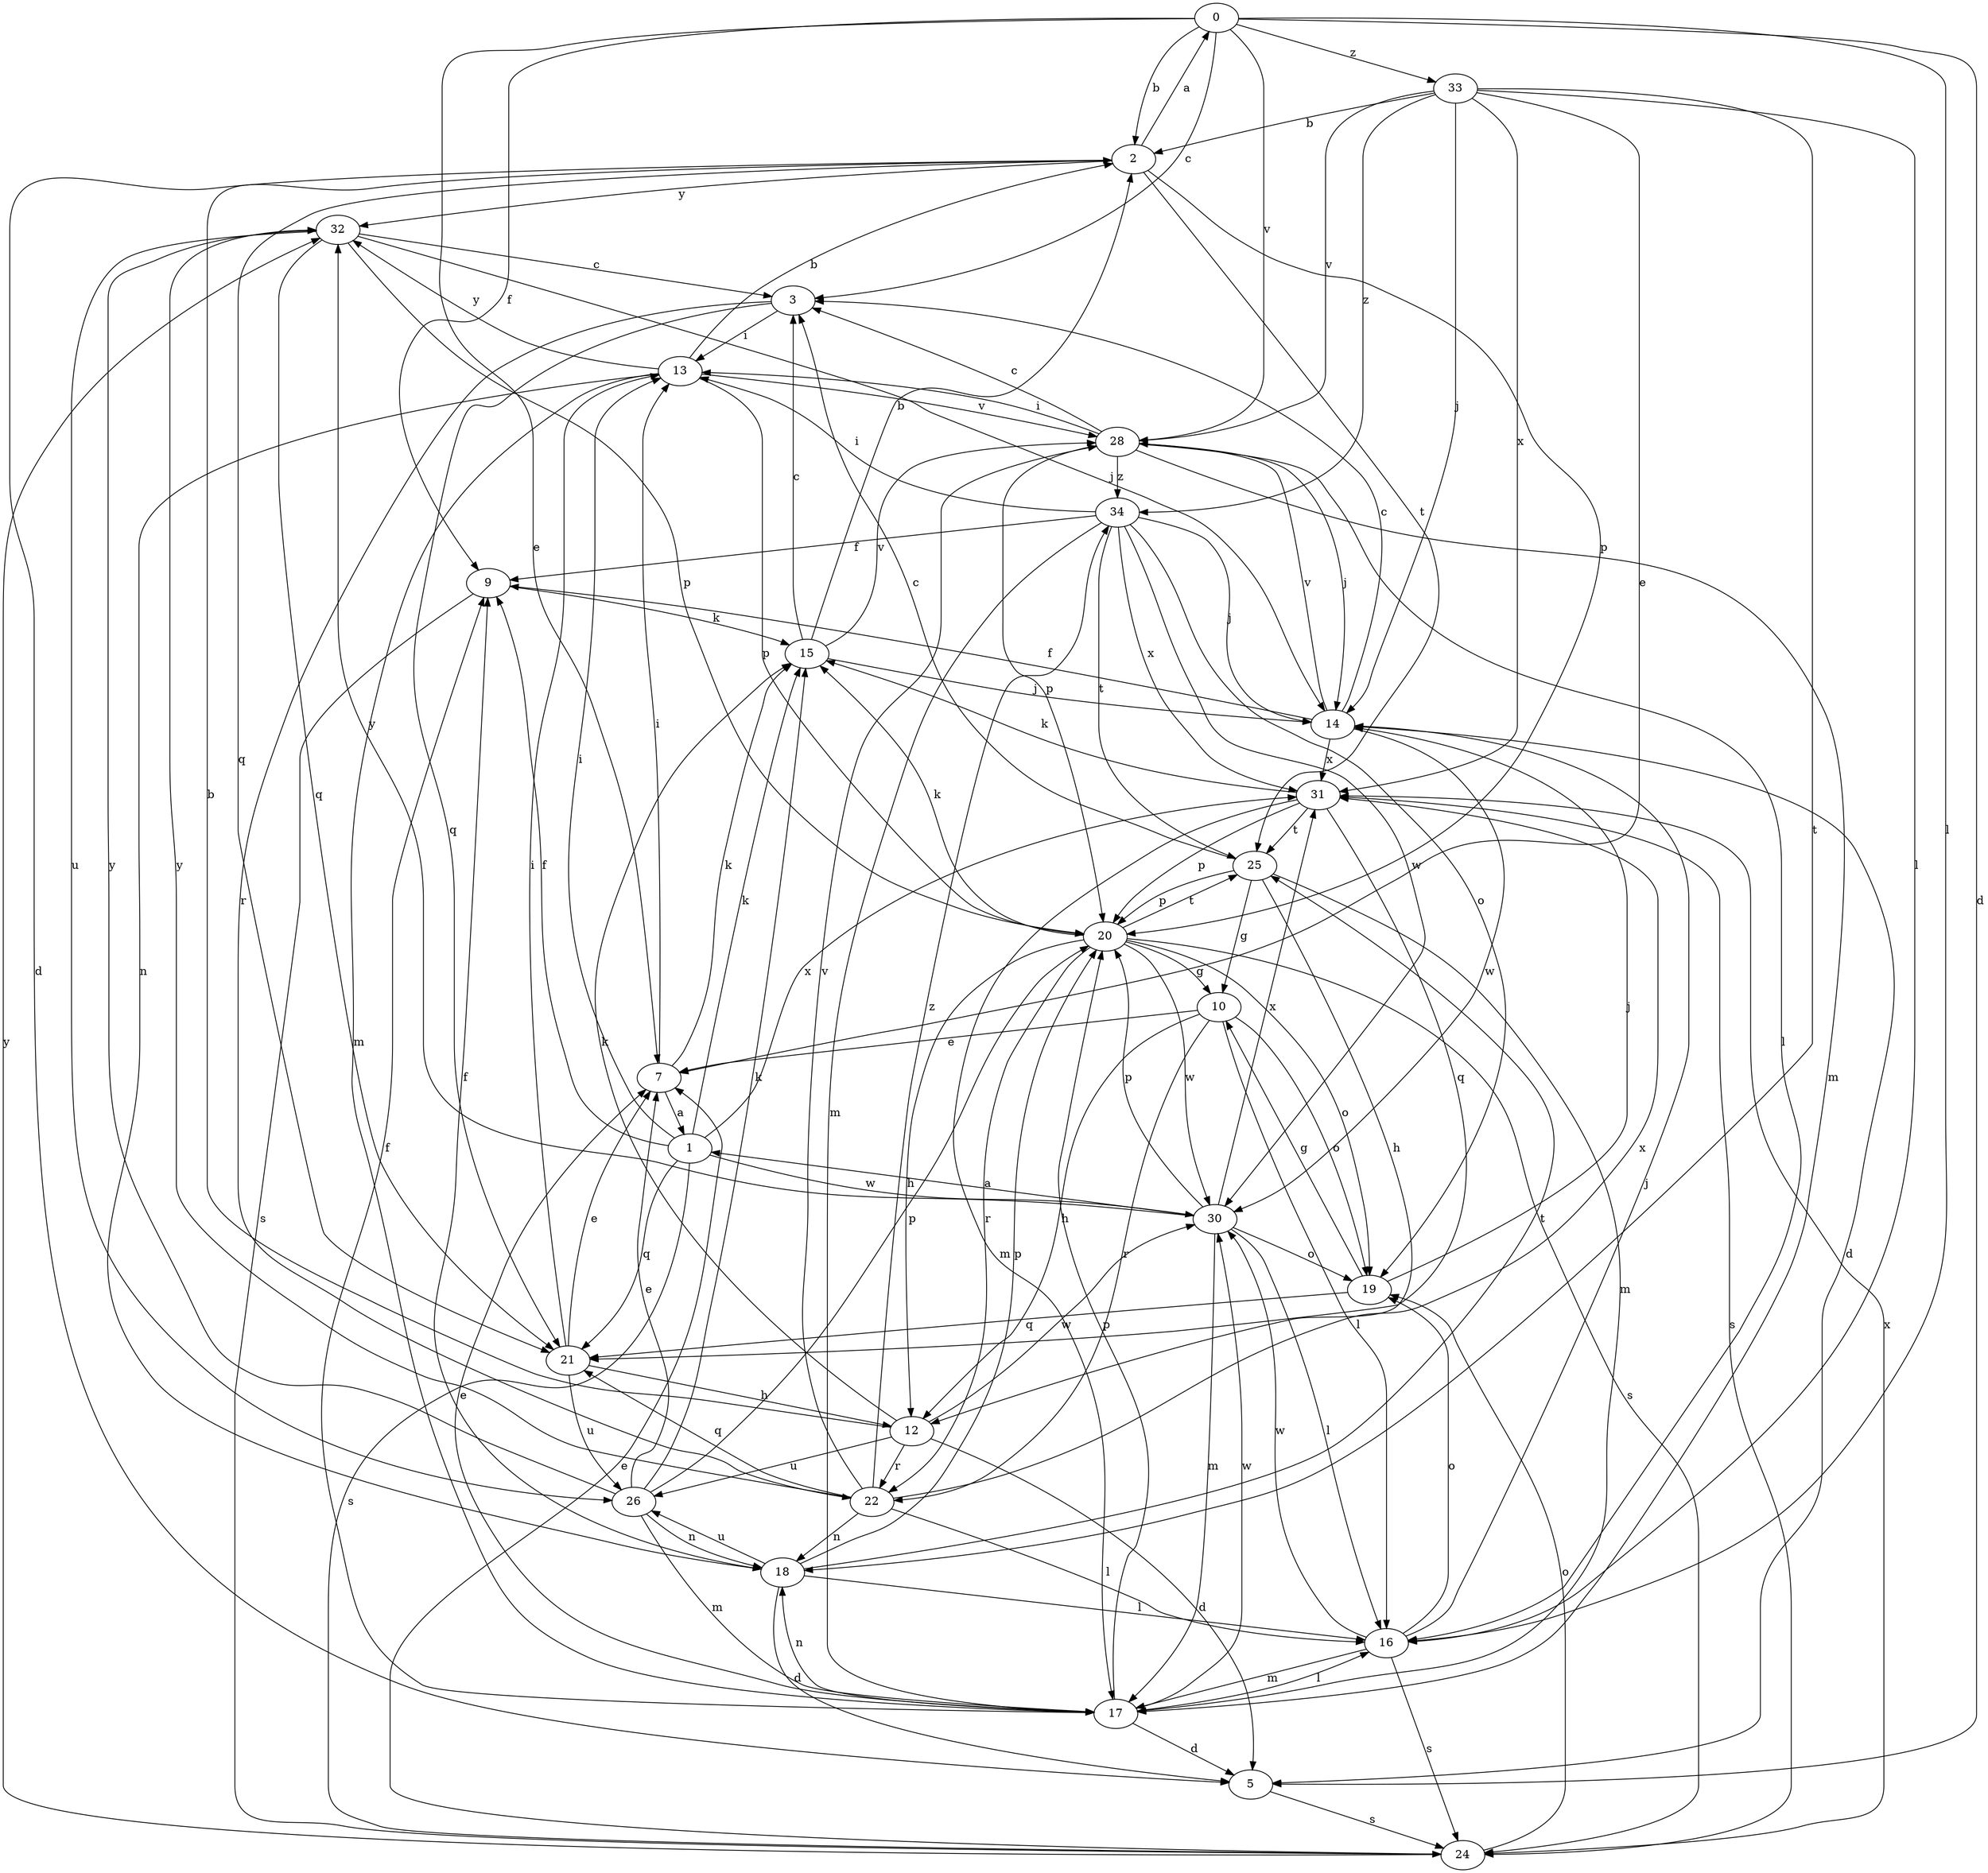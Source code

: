 strict digraph  {
0;
1;
2;
3;
5;
7;
9;
10;
12;
13;
14;
15;
16;
17;
18;
19;
20;
21;
22;
24;
25;
26;
28;
30;
31;
32;
33;
34;
0 -> 2  [label=b];
0 -> 3  [label=c];
0 -> 5  [label=d];
0 -> 7  [label=e];
0 -> 9  [label=f];
0 -> 16  [label=l];
0 -> 28  [label=v];
0 -> 33  [label=z];
1 -> 9  [label=f];
1 -> 13  [label=i];
1 -> 15  [label=k];
1 -> 21  [label=q];
1 -> 24  [label=s];
1 -> 30  [label=w];
1 -> 31  [label=x];
2 -> 0  [label=a];
2 -> 5  [label=d];
2 -> 20  [label=p];
2 -> 21  [label=q];
2 -> 25  [label=t];
2 -> 32  [label=y];
3 -> 13  [label=i];
3 -> 21  [label=q];
3 -> 22  [label=r];
5 -> 24  [label=s];
7 -> 1  [label=a];
7 -> 13  [label=i];
7 -> 15  [label=k];
9 -> 15  [label=k];
9 -> 24  [label=s];
10 -> 7  [label=e];
10 -> 12  [label=h];
10 -> 16  [label=l];
10 -> 19  [label=o];
10 -> 22  [label=r];
12 -> 2  [label=b];
12 -> 5  [label=d];
12 -> 15  [label=k];
12 -> 22  [label=r];
12 -> 26  [label=u];
12 -> 30  [label=w];
13 -> 2  [label=b];
13 -> 17  [label=m];
13 -> 18  [label=n];
13 -> 20  [label=p];
13 -> 28  [label=v];
13 -> 32  [label=y];
14 -> 3  [label=c];
14 -> 5  [label=d];
14 -> 9  [label=f];
14 -> 28  [label=v];
14 -> 30  [label=w];
14 -> 31  [label=x];
15 -> 2  [label=b];
15 -> 3  [label=c];
15 -> 14  [label=j];
15 -> 28  [label=v];
16 -> 14  [label=j];
16 -> 17  [label=m];
16 -> 19  [label=o];
16 -> 24  [label=s];
16 -> 30  [label=w];
17 -> 5  [label=d];
17 -> 7  [label=e];
17 -> 9  [label=f];
17 -> 16  [label=l];
17 -> 18  [label=n];
17 -> 20  [label=p];
17 -> 30  [label=w];
18 -> 5  [label=d];
18 -> 9  [label=f];
18 -> 16  [label=l];
18 -> 20  [label=p];
18 -> 25  [label=t];
18 -> 26  [label=u];
19 -> 10  [label=g];
19 -> 14  [label=j];
19 -> 21  [label=q];
20 -> 10  [label=g];
20 -> 12  [label=h];
20 -> 15  [label=k];
20 -> 19  [label=o];
20 -> 22  [label=r];
20 -> 24  [label=s];
20 -> 25  [label=t];
20 -> 30  [label=w];
21 -> 7  [label=e];
21 -> 12  [label=h];
21 -> 13  [label=i];
21 -> 26  [label=u];
22 -> 16  [label=l];
22 -> 18  [label=n];
22 -> 21  [label=q];
22 -> 28  [label=v];
22 -> 31  [label=x];
22 -> 32  [label=y];
22 -> 34  [label=z];
24 -> 7  [label=e];
24 -> 19  [label=o];
24 -> 31  [label=x];
24 -> 32  [label=y];
25 -> 3  [label=c];
25 -> 10  [label=g];
25 -> 12  [label=h];
25 -> 17  [label=m];
25 -> 20  [label=p];
26 -> 7  [label=e];
26 -> 15  [label=k];
26 -> 17  [label=m];
26 -> 18  [label=n];
26 -> 20  [label=p];
26 -> 32  [label=y];
28 -> 3  [label=c];
28 -> 13  [label=i];
28 -> 14  [label=j];
28 -> 16  [label=l];
28 -> 17  [label=m];
28 -> 20  [label=p];
28 -> 34  [label=z];
30 -> 1  [label=a];
30 -> 16  [label=l];
30 -> 17  [label=m];
30 -> 19  [label=o];
30 -> 20  [label=p];
30 -> 31  [label=x];
30 -> 32  [label=y];
31 -> 15  [label=k];
31 -> 17  [label=m];
31 -> 20  [label=p];
31 -> 21  [label=q];
31 -> 24  [label=s];
31 -> 25  [label=t];
32 -> 3  [label=c];
32 -> 14  [label=j];
32 -> 20  [label=p];
32 -> 21  [label=q];
32 -> 26  [label=u];
33 -> 2  [label=b];
33 -> 7  [label=e];
33 -> 14  [label=j];
33 -> 16  [label=l];
33 -> 28  [label=v];
33 -> 31  [label=x];
33 -> 34  [label=z];
33 -> 18  [label=t];
34 -> 9  [label=f];
34 -> 13  [label=i];
34 -> 14  [label=j];
34 -> 17  [label=m];
34 -> 19  [label=o];
34 -> 25  [label=t];
34 -> 30  [label=w];
34 -> 31  [label=x];
}
